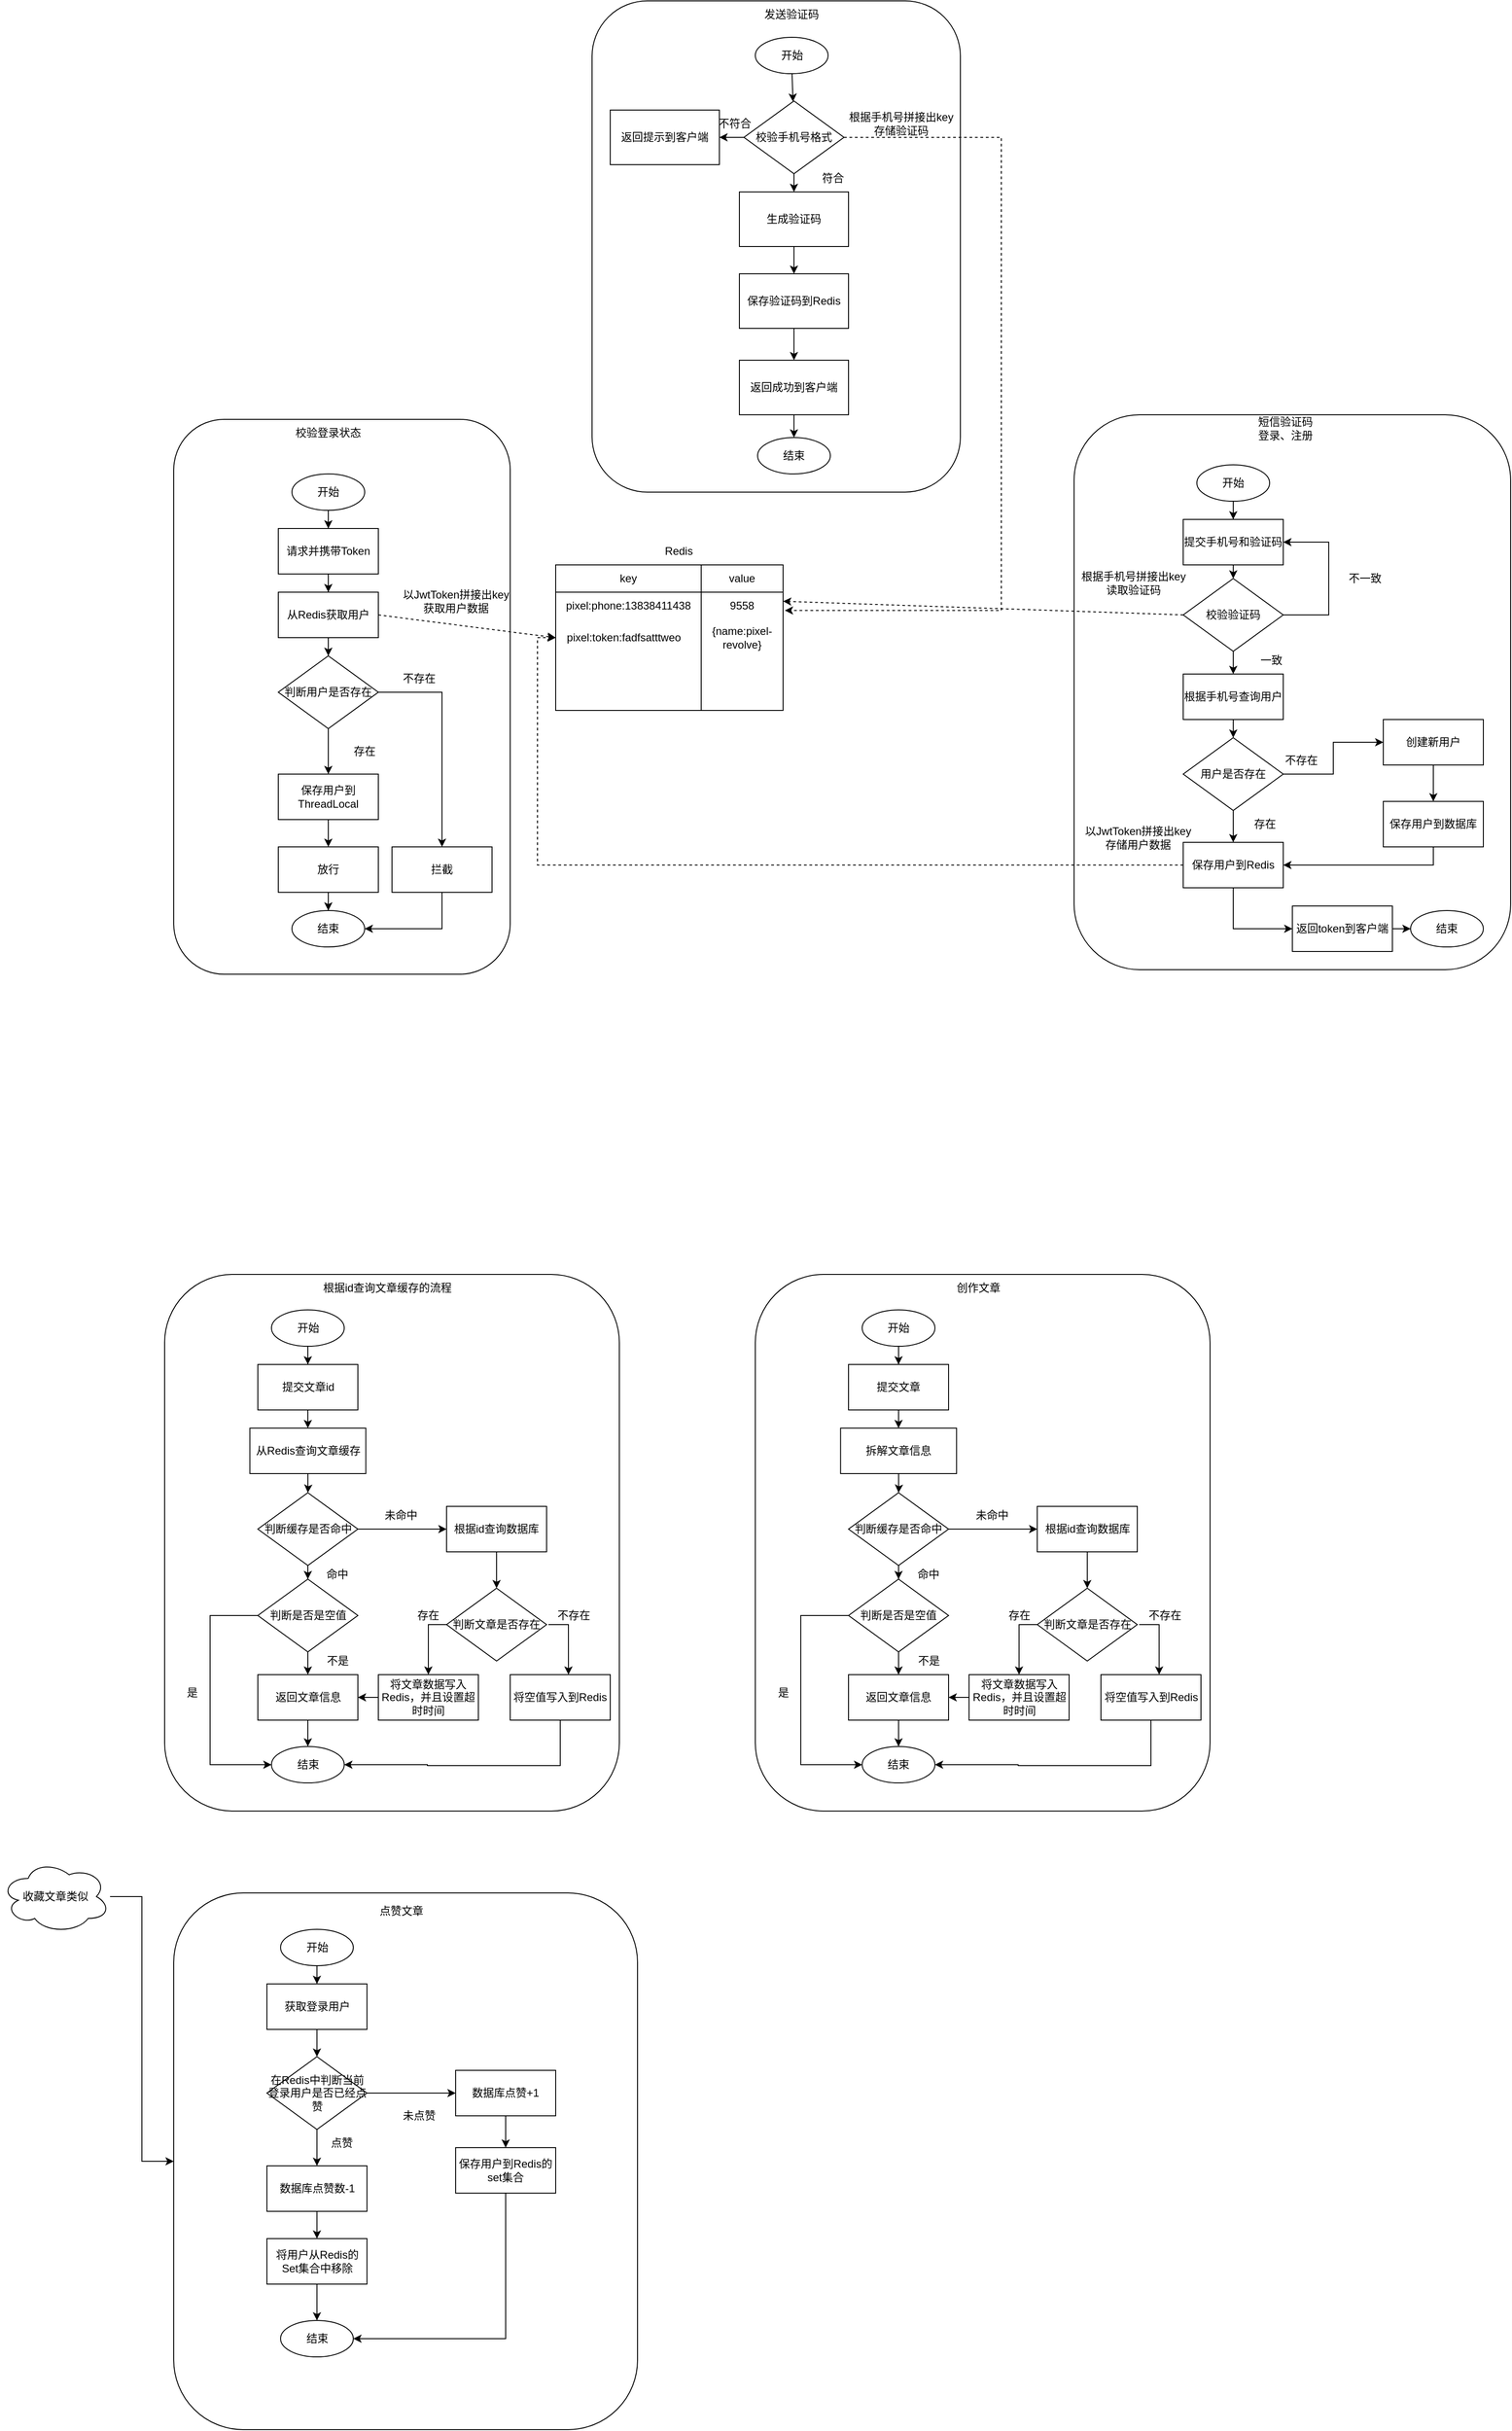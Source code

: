 <mxfile version="18.1.3" type="device"><diagram id="nVhsy2SbT8RxOn98KGPi" name="第 1 页"><mxGraphModel dx="1609" dy="2394" grid="1" gridSize="10" guides="1" tooltips="1" connect="1" arrows="1" fold="1" page="1" pageScale="1" pageWidth="827" pageHeight="1169" math="0" shadow="0"><root><mxCell id="0"/><mxCell id="1" parent="0"/><mxCell id="6NnTLkHy6AJ3-qytgYR5-70" style="edgeStyle=orthogonalEdgeStyle;rounded=0;orthogonalLoop=1;jettySize=auto;html=1;" edge="1" parent="1" source="6NnTLkHy6AJ3-qytgYR5-69" target="6NnTLkHy6AJ3-qytgYR5-2"><mxGeometry relative="1" as="geometry"/></mxCell><mxCell id="6NnTLkHy6AJ3-qytgYR5-69" value="&lt;span style=&quot;&quot;&gt;收藏文章类似&lt;/span&gt;" style="ellipse;shape=cloud;whiteSpace=wrap;html=1;" vertex="1" parent="1"><mxGeometry x="-290" y="1674" width="120" height="80" as="geometry"/></mxCell><mxCell id="j9AViTtsNeWLFp3kKmNX-2" value="" style="rounded=1;whiteSpace=wrap;html=1;" parent="1" vertex="1"><mxGeometry x="-100" y="90" width="370" height="610" as="geometry"/></mxCell><mxCell id="j9AViTtsNeWLFp3kKmNX-5" value="" style="edgeStyle=orthogonalEdgeStyle;rounded=0;orthogonalLoop=1;jettySize=auto;html=1;" parent="1" source="j9AViTtsNeWLFp3kKmNX-1" target="j9AViTtsNeWLFp3kKmNX-4" edge="1"><mxGeometry relative="1" as="geometry"/></mxCell><mxCell id="j9AViTtsNeWLFp3kKmNX-1" value="开始" style="ellipse;whiteSpace=wrap;html=1;" parent="1" vertex="1"><mxGeometry x="30" y="150" width="80" height="40" as="geometry"/></mxCell><mxCell id="j9AViTtsNeWLFp3kKmNX-7" value="" style="edgeStyle=orthogonalEdgeStyle;rounded=0;orthogonalLoop=1;jettySize=auto;html=1;" parent="1" source="j9AViTtsNeWLFp3kKmNX-4" target="j9AViTtsNeWLFp3kKmNX-6" edge="1"><mxGeometry relative="1" as="geometry"/></mxCell><mxCell id="j9AViTtsNeWLFp3kKmNX-4" value="请求并携带Token" style="rounded=0;whiteSpace=wrap;html=1;" parent="1" vertex="1"><mxGeometry x="15" y="210" width="110" height="50" as="geometry"/></mxCell><mxCell id="j9AViTtsNeWLFp3kKmNX-9" value="" style="edgeStyle=orthogonalEdgeStyle;rounded=0;orthogonalLoop=1;jettySize=auto;html=1;" parent="1" source="j9AViTtsNeWLFp3kKmNX-6" target="j9AViTtsNeWLFp3kKmNX-8" edge="1"><mxGeometry relative="1" as="geometry"/></mxCell><mxCell id="j9AViTtsNeWLFp3kKmNX-67" style="rounded=0;orthogonalLoop=1;jettySize=auto;html=1;exitX=1;exitY=0.5;exitDx=0;exitDy=0;entryX=0;entryY=0.5;entryDx=0;entryDy=0;dashed=1;" parent="1" source="j9AViTtsNeWLFp3kKmNX-6" target="j9AViTtsNeWLFp3kKmNX-41" edge="1"><mxGeometry relative="1" as="geometry"/></mxCell><mxCell id="j9AViTtsNeWLFp3kKmNX-6" value="从Redis获取用户" style="rounded=0;whiteSpace=wrap;html=1;" parent="1" vertex="1"><mxGeometry x="15" y="280" width="110" height="50" as="geometry"/></mxCell><mxCell id="j9AViTtsNeWLFp3kKmNX-11" value="" style="edgeStyle=orthogonalEdgeStyle;rounded=0;orthogonalLoop=1;jettySize=auto;html=1;" parent="1" source="j9AViTtsNeWLFp3kKmNX-8" target="j9AViTtsNeWLFp3kKmNX-10" edge="1"><mxGeometry relative="1" as="geometry"/></mxCell><mxCell id="j9AViTtsNeWLFp3kKmNX-15" style="edgeStyle=orthogonalEdgeStyle;rounded=0;orthogonalLoop=1;jettySize=auto;html=1;entryX=0.5;entryY=0;entryDx=0;entryDy=0;" parent="1" source="j9AViTtsNeWLFp3kKmNX-8" target="j9AViTtsNeWLFp3kKmNX-14" edge="1"><mxGeometry relative="1" as="geometry"/></mxCell><mxCell id="j9AViTtsNeWLFp3kKmNX-8" value="判断用户是否存在" style="rhombus;whiteSpace=wrap;html=1;" parent="1" vertex="1"><mxGeometry x="15" y="350" width="110" height="80" as="geometry"/></mxCell><mxCell id="j9AViTtsNeWLFp3kKmNX-13" value="" style="edgeStyle=orthogonalEdgeStyle;rounded=0;orthogonalLoop=1;jettySize=auto;html=1;" parent="1" source="j9AViTtsNeWLFp3kKmNX-10" target="j9AViTtsNeWLFp3kKmNX-12" edge="1"><mxGeometry relative="1" as="geometry"/></mxCell><mxCell id="j9AViTtsNeWLFp3kKmNX-10" value="保存用户到ThreadLocal" style="rounded=0;whiteSpace=wrap;html=1;" parent="1" vertex="1"><mxGeometry x="15" y="480" width="110" height="50" as="geometry"/></mxCell><mxCell id="j9AViTtsNeWLFp3kKmNX-20" value="" style="edgeStyle=orthogonalEdgeStyle;rounded=0;orthogonalLoop=1;jettySize=auto;html=1;" parent="1" source="j9AViTtsNeWLFp3kKmNX-12" target="j9AViTtsNeWLFp3kKmNX-19" edge="1"><mxGeometry relative="1" as="geometry"/></mxCell><mxCell id="j9AViTtsNeWLFp3kKmNX-12" value="放行" style="rounded=0;whiteSpace=wrap;html=1;" parent="1" vertex="1"><mxGeometry x="15" y="560" width="110" height="50" as="geometry"/></mxCell><mxCell id="j9AViTtsNeWLFp3kKmNX-21" style="edgeStyle=orthogonalEdgeStyle;rounded=0;orthogonalLoop=1;jettySize=auto;html=1;entryX=1;entryY=0.5;entryDx=0;entryDy=0;exitX=0.5;exitY=1;exitDx=0;exitDy=0;" parent="1" source="j9AViTtsNeWLFp3kKmNX-14" target="j9AViTtsNeWLFp3kKmNX-19" edge="1"><mxGeometry relative="1" as="geometry"/></mxCell><mxCell id="j9AViTtsNeWLFp3kKmNX-14" value="拦截" style="rounded=0;whiteSpace=wrap;html=1;" parent="1" vertex="1"><mxGeometry x="140" y="560" width="110" height="50" as="geometry"/></mxCell><mxCell id="j9AViTtsNeWLFp3kKmNX-17" value="存在" style="text;html=1;strokeColor=none;fillColor=none;align=center;verticalAlign=middle;whiteSpace=wrap;rounded=0;" parent="1" vertex="1"><mxGeometry x="80" y="440" width="60" height="30" as="geometry"/></mxCell><mxCell id="j9AViTtsNeWLFp3kKmNX-18" value="不存在" style="text;html=1;strokeColor=none;fillColor=none;align=center;verticalAlign=middle;whiteSpace=wrap;rounded=0;" parent="1" vertex="1"><mxGeometry x="140" y="360" width="60" height="30" as="geometry"/></mxCell><mxCell id="j9AViTtsNeWLFp3kKmNX-19" value="结束" style="ellipse;whiteSpace=wrap;html=1;" parent="1" vertex="1"><mxGeometry x="30" y="630" width="80" height="40" as="geometry"/></mxCell><mxCell id="j9AViTtsNeWLFp3kKmNX-22" value="校验登录状态" style="text;html=1;strokeColor=none;fillColor=none;align=center;verticalAlign=middle;whiteSpace=wrap;rounded=0;" parent="1" vertex="1"><mxGeometry x="30" y="90" width="80" height="30" as="geometry"/></mxCell><mxCell id="j9AViTtsNeWLFp3kKmNX-23" value="" style="rounded=1;whiteSpace=wrap;html=1;" parent="1" vertex="1"><mxGeometry x="890" y="85" width="480" height="610" as="geometry"/></mxCell><mxCell id="j9AViTtsNeWLFp3kKmNX-24" value="短信验证码登录、注册" style="text;html=1;strokeColor=none;fillColor=none;align=center;verticalAlign=middle;whiteSpace=wrap;rounded=0;" parent="1" vertex="1"><mxGeometry x="1090" y="85" width="65" height="30" as="geometry"/></mxCell><mxCell id="j9AViTtsNeWLFp3kKmNX-27" value="" style="edgeStyle=orthogonalEdgeStyle;rounded=0;orthogonalLoop=1;jettySize=auto;html=1;" parent="1" source="j9AViTtsNeWLFp3kKmNX-25" target="j9AViTtsNeWLFp3kKmNX-26" edge="1"><mxGeometry relative="1" as="geometry"/></mxCell><mxCell id="j9AViTtsNeWLFp3kKmNX-25" value="开始" style="ellipse;whiteSpace=wrap;html=1;" parent="1" vertex="1"><mxGeometry x="1025" y="140" width="80" height="40" as="geometry"/></mxCell><mxCell id="j9AViTtsNeWLFp3kKmNX-29" style="edgeStyle=orthogonalEdgeStyle;rounded=0;orthogonalLoop=1;jettySize=auto;html=1;exitX=0.5;exitY=1;exitDx=0;exitDy=0;entryX=0.5;entryY=0;entryDx=0;entryDy=0;" parent="1" source="j9AViTtsNeWLFp3kKmNX-26" target="j9AViTtsNeWLFp3kKmNX-28" edge="1"><mxGeometry relative="1" as="geometry"/></mxCell><mxCell id="j9AViTtsNeWLFp3kKmNX-26" value="提交手机号和验证码" style="rounded=0;whiteSpace=wrap;html=1;" parent="1" vertex="1"><mxGeometry x="1010" y="200" width="110" height="50" as="geometry"/></mxCell><mxCell id="j9AViTtsNeWLFp3kKmNX-30" style="edgeStyle=orthogonalEdgeStyle;rounded=0;orthogonalLoop=1;jettySize=auto;html=1;exitX=1;exitY=0.5;exitDx=0;exitDy=0;entryX=1;entryY=0.5;entryDx=0;entryDy=0;" parent="1" source="j9AViTtsNeWLFp3kKmNX-28" target="j9AViTtsNeWLFp3kKmNX-26" edge="1"><mxGeometry relative="1" as="geometry"><Array as="points"><mxPoint x="1170" y="305"/><mxPoint x="1170" y="225"/></Array></mxGeometry></mxCell><mxCell id="j9AViTtsNeWLFp3kKmNX-36" value="" style="edgeStyle=orthogonalEdgeStyle;rounded=0;orthogonalLoop=1;jettySize=auto;html=1;" parent="1" source="j9AViTtsNeWLFp3kKmNX-28" target="j9AViTtsNeWLFp3kKmNX-35" edge="1"><mxGeometry relative="1" as="geometry"/></mxCell><mxCell id="j9AViTtsNeWLFp3kKmNX-44" style="rounded=0;orthogonalLoop=1;jettySize=auto;html=1;exitX=0;exitY=0.5;exitDx=0;exitDy=0;entryX=1;entryY=0.25;entryDx=0;entryDy=0;dashed=1;" parent="1" source="j9AViTtsNeWLFp3kKmNX-28" target="j9AViTtsNeWLFp3kKmNX-34" edge="1"><mxGeometry relative="1" as="geometry"><mxPoint x="880" y="290" as="targetPoint"/></mxGeometry></mxCell><mxCell id="j9AViTtsNeWLFp3kKmNX-28" value="校验验证码" style="rhombus;whiteSpace=wrap;html=1;" parent="1" vertex="1"><mxGeometry x="1010" y="265" width="110" height="80" as="geometry"/></mxCell><mxCell id="j9AViTtsNeWLFp3kKmNX-31" value="不一致" style="text;html=1;strokeColor=none;fillColor=none;align=center;verticalAlign=middle;whiteSpace=wrap;rounded=0;" parent="1" vertex="1"><mxGeometry x="1180" y="250" width="60" height="30" as="geometry"/></mxCell><mxCell id="j9AViTtsNeWLFp3kKmNX-33" value="Redis" style="text;html=1;align=center;verticalAlign=middle;resizable=0;points=[];autosize=1;strokeColor=none;fillColor=none;" parent="1" vertex="1"><mxGeometry x="430" y="220" width="50" height="30" as="geometry"/></mxCell><mxCell id="j9AViTtsNeWLFp3kKmNX-34" value="" style="rounded=0;whiteSpace=wrap;html=1;" parent="1" vertex="1"><mxGeometry x="320" y="250" width="250" height="160" as="geometry"/></mxCell><mxCell id="j9AViTtsNeWLFp3kKmNX-48" value="" style="edgeStyle=none;rounded=0;orthogonalLoop=1;jettySize=auto;html=1;" parent="1" source="j9AViTtsNeWLFp3kKmNX-35" target="j9AViTtsNeWLFp3kKmNX-47" edge="1"><mxGeometry relative="1" as="geometry"/></mxCell><mxCell id="j9AViTtsNeWLFp3kKmNX-35" value="根据手机号查询用户" style="rounded=0;whiteSpace=wrap;html=1;" parent="1" vertex="1"><mxGeometry x="1010" y="370" width="110" height="50" as="geometry"/></mxCell><mxCell id="j9AViTtsNeWLFp3kKmNX-37" value="key" style="rounded=0;whiteSpace=wrap;html=1;" parent="1" vertex="1"><mxGeometry x="320" y="250" width="160" height="30" as="geometry"/></mxCell><mxCell id="j9AViTtsNeWLFp3kKmNX-38" value="value" style="rounded=0;whiteSpace=wrap;html=1;" parent="1" vertex="1"><mxGeometry x="480" y="250" width="90" height="30" as="geometry"/></mxCell><mxCell id="j9AViTtsNeWLFp3kKmNX-39" value="" style="rounded=0;whiteSpace=wrap;html=1;" parent="1" vertex="1"><mxGeometry x="320" y="280" width="160" height="130" as="geometry"/></mxCell><mxCell id="j9AViTtsNeWLFp3kKmNX-40" value="pixel:phone:13838411438" style="text;html=1;strokeColor=none;fillColor=none;align=center;verticalAlign=middle;whiteSpace=wrap;rounded=0;" parent="1" vertex="1"><mxGeometry x="325" y="280" width="150" height="30" as="geometry"/></mxCell><mxCell id="j9AViTtsNeWLFp3kKmNX-41" value="pixel:token:fadfsatttweo" style="text;html=1;strokeColor=none;fillColor=none;align=center;verticalAlign=middle;whiteSpace=wrap;rounded=0;" parent="1" vertex="1"><mxGeometry x="320" y="315" width="150" height="30" as="geometry"/></mxCell><mxCell id="j9AViTtsNeWLFp3kKmNX-42" value="9558" style="text;html=1;strokeColor=none;fillColor=none;align=center;verticalAlign=middle;whiteSpace=wrap;rounded=0;" parent="1" vertex="1"><mxGeometry x="490" y="280" width="70" height="30" as="geometry"/></mxCell><mxCell id="j9AViTtsNeWLFp3kKmNX-43" value="{name:pixel-revolve}" style="text;html=1;strokeColor=none;fillColor=none;align=center;verticalAlign=middle;whiteSpace=wrap;rounded=0;" parent="1" vertex="1"><mxGeometry x="490" y="315" width="70" height="30" as="geometry"/></mxCell><mxCell id="j9AViTtsNeWLFp3kKmNX-45" value="根据手机号拼接出key&lt;br&gt;读取验证码" style="text;html=1;align=center;verticalAlign=middle;resizable=0;points=[];autosize=1;strokeColor=none;fillColor=none;" parent="1" vertex="1"><mxGeometry x="885" y="250" width="140" height="40" as="geometry"/></mxCell><mxCell id="j9AViTtsNeWLFp3kKmNX-46" value="一致" style="text;html=1;strokeColor=none;fillColor=none;align=center;verticalAlign=middle;whiteSpace=wrap;rounded=0;" parent="1" vertex="1"><mxGeometry x="1077" y="340" width="60" height="30" as="geometry"/></mxCell><mxCell id="j9AViTtsNeWLFp3kKmNX-53" value="" style="edgeStyle=none;rounded=0;orthogonalLoop=1;jettySize=auto;html=1;" parent="1" source="j9AViTtsNeWLFp3kKmNX-47" target="j9AViTtsNeWLFp3kKmNX-52" edge="1"><mxGeometry relative="1" as="geometry"/></mxCell><mxCell id="j9AViTtsNeWLFp3kKmNX-55" style="edgeStyle=orthogonalEdgeStyle;rounded=0;orthogonalLoop=1;jettySize=auto;html=1;exitX=1;exitY=0.5;exitDx=0;exitDy=0;entryX=0;entryY=0.5;entryDx=0;entryDy=0;" parent="1" source="j9AViTtsNeWLFp3kKmNX-47" target="j9AViTtsNeWLFp3kKmNX-54" edge="1"><mxGeometry relative="1" as="geometry"/></mxCell><mxCell id="j9AViTtsNeWLFp3kKmNX-47" value="用户是否存在" style="rhombus;whiteSpace=wrap;html=1;" parent="1" vertex="1"><mxGeometry x="1010" y="440" width="110" height="80" as="geometry"/></mxCell><mxCell id="j9AViTtsNeWLFp3kKmNX-61" style="edgeStyle=orthogonalEdgeStyle;rounded=0;orthogonalLoop=1;jettySize=auto;html=1;exitX=0;exitY=0.5;exitDx=0;exitDy=0;entryX=0;entryY=0.5;entryDx=0;entryDy=0;dashed=1;" parent="1" source="j9AViTtsNeWLFp3kKmNX-52" target="j9AViTtsNeWLFp3kKmNX-41" edge="1"><mxGeometry relative="1" as="geometry"/></mxCell><mxCell id="j9AViTtsNeWLFp3kKmNX-64" style="edgeStyle=orthogonalEdgeStyle;rounded=0;orthogonalLoop=1;jettySize=auto;html=1;exitX=0.5;exitY=1;exitDx=0;exitDy=0;entryX=0;entryY=0.5;entryDx=0;entryDy=0;" parent="1" source="j9AViTtsNeWLFp3kKmNX-52" target="j9AViTtsNeWLFp3kKmNX-63" edge="1"><mxGeometry relative="1" as="geometry"/></mxCell><mxCell id="j9AViTtsNeWLFp3kKmNX-52" value="保存用户到Redis" style="rounded=0;whiteSpace=wrap;html=1;" parent="1" vertex="1"><mxGeometry x="1010" y="555" width="110" height="50" as="geometry"/></mxCell><mxCell id="j9AViTtsNeWLFp3kKmNX-58" value="" style="edgeStyle=orthogonalEdgeStyle;rounded=0;orthogonalLoop=1;jettySize=auto;html=1;" parent="1" source="j9AViTtsNeWLFp3kKmNX-54" target="j9AViTtsNeWLFp3kKmNX-57" edge="1"><mxGeometry relative="1" as="geometry"/></mxCell><mxCell id="j9AViTtsNeWLFp3kKmNX-54" value="创建新用户" style="rounded=0;whiteSpace=wrap;html=1;" parent="1" vertex="1"><mxGeometry x="1230" y="420" width="110" height="50" as="geometry"/></mxCell><mxCell id="j9AViTtsNeWLFp3kKmNX-56" value="不存在" style="text;html=1;strokeColor=none;fillColor=none;align=center;verticalAlign=middle;whiteSpace=wrap;rounded=0;" parent="1" vertex="1"><mxGeometry x="1110" y="450" width="60" height="30" as="geometry"/></mxCell><mxCell id="j9AViTtsNeWLFp3kKmNX-59" style="edgeStyle=orthogonalEdgeStyle;rounded=0;orthogonalLoop=1;jettySize=auto;html=1;exitX=0.5;exitY=1;exitDx=0;exitDy=0;entryX=1;entryY=0.5;entryDx=0;entryDy=0;" parent="1" source="j9AViTtsNeWLFp3kKmNX-57" target="j9AViTtsNeWLFp3kKmNX-52" edge="1"><mxGeometry relative="1" as="geometry"><Array as="points"><mxPoint x="1285" y="580"/><mxPoint x="1120" y="580"/></Array></mxGeometry></mxCell><mxCell id="j9AViTtsNeWLFp3kKmNX-57" value="保存用户到数据库" style="rounded=0;whiteSpace=wrap;html=1;" parent="1" vertex="1"><mxGeometry x="1230" y="510" width="110" height="50" as="geometry"/></mxCell><mxCell id="j9AViTtsNeWLFp3kKmNX-60" value="存在" style="text;html=1;strokeColor=none;fillColor=none;align=center;verticalAlign=middle;whiteSpace=wrap;rounded=0;" parent="1" vertex="1"><mxGeometry x="1070" y="520" width="60" height="30" as="geometry"/></mxCell><mxCell id="j9AViTtsNeWLFp3kKmNX-62" value="以JwtToken拼接出key&lt;br&gt;存储用户数据" style="text;html=1;align=center;verticalAlign=middle;resizable=0;points=[];autosize=1;strokeColor=none;fillColor=none;" parent="1" vertex="1"><mxGeometry x="890" y="530" width="140" height="40" as="geometry"/></mxCell><mxCell id="j9AViTtsNeWLFp3kKmNX-66" value="" style="edgeStyle=orthogonalEdgeStyle;rounded=0;orthogonalLoop=1;jettySize=auto;html=1;" parent="1" source="j9AViTtsNeWLFp3kKmNX-63" target="j9AViTtsNeWLFp3kKmNX-65" edge="1"><mxGeometry relative="1" as="geometry"/></mxCell><mxCell id="j9AViTtsNeWLFp3kKmNX-63" value="返回token到客户端" style="rounded=0;whiteSpace=wrap;html=1;" parent="1" vertex="1"><mxGeometry x="1130" y="625" width="110" height="50" as="geometry"/></mxCell><mxCell id="j9AViTtsNeWLFp3kKmNX-65" value="结束" style="ellipse;whiteSpace=wrap;html=1;" parent="1" vertex="1"><mxGeometry x="1260" y="630" width="80" height="40" as="geometry"/></mxCell><mxCell id="j9AViTtsNeWLFp3kKmNX-68" value="以JwtToken拼接出key&lt;br&gt;获取用户数据" style="text;html=1;align=center;verticalAlign=middle;resizable=0;points=[];autosize=1;strokeColor=none;fillColor=none;" parent="1" vertex="1"><mxGeometry x="140" y="270" width="140" height="40" as="geometry"/></mxCell><mxCell id="j9AViTtsNeWLFp3kKmNX-69" value="" style="rounded=1;whiteSpace=wrap;html=1;" parent="1" vertex="1"><mxGeometry x="360" y="-370" width="405" height="540" as="geometry"/></mxCell><mxCell id="j9AViTtsNeWLFp3kKmNX-70" value="发送验证码" style="text;html=1;strokeColor=none;fillColor=none;align=center;verticalAlign=middle;whiteSpace=wrap;rounded=0;" parent="1" vertex="1"><mxGeometry x="547" y="-370" width="65" height="30" as="geometry"/></mxCell><mxCell id="j9AViTtsNeWLFp3kKmNX-75" value="" style="edgeStyle=none;rounded=0;orthogonalLoop=1;jettySize=auto;html=1;" parent="1" source="j9AViTtsNeWLFp3kKmNX-71" target="j9AViTtsNeWLFp3kKmNX-73" edge="1"><mxGeometry relative="1" as="geometry"/></mxCell><mxCell id="j9AViTtsNeWLFp3kKmNX-71" value="开始" style="ellipse;whiteSpace=wrap;html=1;" parent="1" vertex="1"><mxGeometry x="539.5" y="-330" width="80" height="40" as="geometry"/></mxCell><mxCell id="j9AViTtsNeWLFp3kKmNX-77" value="" style="edgeStyle=none;rounded=0;orthogonalLoop=1;jettySize=auto;html=1;" parent="1" source="j9AViTtsNeWLFp3kKmNX-73" target="j9AViTtsNeWLFp3kKmNX-76" edge="1"><mxGeometry relative="1" as="geometry"/></mxCell><mxCell id="j9AViTtsNeWLFp3kKmNX-81" style="edgeStyle=orthogonalEdgeStyle;rounded=0;orthogonalLoop=1;jettySize=auto;html=1;exitX=1;exitY=0.5;exitDx=0;exitDy=0;entryX=1.008;entryY=0.313;entryDx=0;entryDy=0;entryPerimeter=0;dashed=1;" parent="1" source="j9AViTtsNeWLFp3kKmNX-73" target="j9AViTtsNeWLFp3kKmNX-34" edge="1"><mxGeometry relative="1" as="geometry"><Array as="points"><mxPoint x="810" y="-220"/><mxPoint x="810" y="300"/></Array></mxGeometry></mxCell><mxCell id="j9AViTtsNeWLFp3kKmNX-86" style="edgeStyle=orthogonalEdgeStyle;rounded=0;orthogonalLoop=1;jettySize=auto;html=1;exitX=0;exitY=0.5;exitDx=0;exitDy=0;entryX=1;entryY=0.5;entryDx=0;entryDy=0;" parent="1" source="j9AViTtsNeWLFp3kKmNX-73" target="j9AViTtsNeWLFp3kKmNX-85" edge="1"><mxGeometry relative="1" as="geometry"/></mxCell><mxCell id="j9AViTtsNeWLFp3kKmNX-73" value="校验手机号格式" style="rhombus;whiteSpace=wrap;html=1;" parent="1" vertex="1"><mxGeometry x="527" y="-260" width="110" height="80" as="geometry"/></mxCell><mxCell id="j9AViTtsNeWLFp3kKmNX-79" value="" style="edgeStyle=none;rounded=0;orthogonalLoop=1;jettySize=auto;html=1;" parent="1" source="j9AViTtsNeWLFp3kKmNX-76" target="j9AViTtsNeWLFp3kKmNX-78" edge="1"><mxGeometry relative="1" as="geometry"/></mxCell><mxCell id="j9AViTtsNeWLFp3kKmNX-76" value="生成验证码" style="rounded=0;whiteSpace=wrap;html=1;" parent="1" vertex="1"><mxGeometry x="522" y="-160" width="120" height="60" as="geometry"/></mxCell><mxCell id="j9AViTtsNeWLFp3kKmNX-89" value="" style="edgeStyle=orthogonalEdgeStyle;rounded=0;orthogonalLoop=1;jettySize=auto;html=1;" parent="1" source="j9AViTtsNeWLFp3kKmNX-78" target="j9AViTtsNeWLFp3kKmNX-88" edge="1"><mxGeometry relative="1" as="geometry"/></mxCell><mxCell id="j9AViTtsNeWLFp3kKmNX-78" value="保存验证码到Redis" style="rounded=0;whiteSpace=wrap;html=1;" parent="1" vertex="1"><mxGeometry x="522" y="-70" width="120" height="60" as="geometry"/></mxCell><mxCell id="j9AViTtsNeWLFp3kKmNX-80" value="符合" style="text;html=1;strokeColor=none;fillColor=none;align=center;verticalAlign=middle;whiteSpace=wrap;rounded=0;" parent="1" vertex="1"><mxGeometry x="595" y="-190" width="60" height="30" as="geometry"/></mxCell><mxCell id="j9AViTtsNeWLFp3kKmNX-82" value="根据手机号拼接出key存储验证码" style="text;html=1;strokeColor=none;fillColor=none;align=center;verticalAlign=middle;whiteSpace=wrap;rounded=0;" parent="1" vertex="1"><mxGeometry x="640" y="-250" width="120" height="30" as="geometry"/></mxCell><mxCell id="j9AViTtsNeWLFp3kKmNX-85" value="返回提示到客户端" style="rounded=0;whiteSpace=wrap;html=1;" parent="1" vertex="1"><mxGeometry x="380" y="-250" width="120" height="60" as="geometry"/></mxCell><mxCell id="j9AViTtsNeWLFp3kKmNX-87" value="不符合" style="text;html=1;strokeColor=none;fillColor=none;align=center;verticalAlign=middle;whiteSpace=wrap;rounded=0;" parent="1" vertex="1"><mxGeometry x="487" y="-250" width="60" height="30" as="geometry"/></mxCell><mxCell id="j9AViTtsNeWLFp3kKmNX-91" value="" style="edgeStyle=orthogonalEdgeStyle;rounded=0;orthogonalLoop=1;jettySize=auto;html=1;" parent="1" source="j9AViTtsNeWLFp3kKmNX-88" target="j9AViTtsNeWLFp3kKmNX-90" edge="1"><mxGeometry relative="1" as="geometry"/></mxCell><mxCell id="j9AViTtsNeWLFp3kKmNX-88" value="返回成功到客户端" style="rounded=0;whiteSpace=wrap;html=1;" parent="1" vertex="1"><mxGeometry x="522" y="25" width="120" height="60" as="geometry"/></mxCell><mxCell id="j9AViTtsNeWLFp3kKmNX-90" value="结束" style="ellipse;whiteSpace=wrap;html=1;" parent="1" vertex="1"><mxGeometry x="542" y="110" width="80" height="40" as="geometry"/></mxCell><mxCell id="ISNjMWJoQyWhPjFSPIuz-1" value="" style="rounded=1;whiteSpace=wrap;html=1;" parent="1" vertex="1"><mxGeometry x="-110" y="1030" width="500" height="590" as="geometry"/></mxCell><mxCell id="ISNjMWJoQyWhPjFSPIuz-3" value="根据id查询文章缓存的流程" style="text;html=1;strokeColor=none;fillColor=none;align=center;verticalAlign=middle;whiteSpace=wrap;rounded=0;" parent="1" vertex="1"><mxGeometry x="60" y="1030" width="150" height="30" as="geometry"/></mxCell><mxCell id="ISNjMWJoQyWhPjFSPIuz-5" value="" style="edgeStyle=orthogonalEdgeStyle;rounded=0;orthogonalLoop=1;jettySize=auto;html=1;" parent="1" source="ISNjMWJoQyWhPjFSPIuz-6" target="ISNjMWJoQyWhPjFSPIuz-8" edge="1"><mxGeometry relative="1" as="geometry"/></mxCell><mxCell id="ISNjMWJoQyWhPjFSPIuz-6" value="开始" style="ellipse;whiteSpace=wrap;html=1;" parent="1" vertex="1"><mxGeometry x="7.5" y="1069" width="80" height="40" as="geometry"/></mxCell><mxCell id="ISNjMWJoQyWhPjFSPIuz-7" value="" style="edgeStyle=orthogonalEdgeStyle;rounded=0;orthogonalLoop=1;jettySize=auto;html=1;" parent="1" source="ISNjMWJoQyWhPjFSPIuz-8" target="ISNjMWJoQyWhPjFSPIuz-10" edge="1"><mxGeometry relative="1" as="geometry"/></mxCell><mxCell id="ISNjMWJoQyWhPjFSPIuz-8" value="提交文章id" style="rounded=0;whiteSpace=wrap;html=1;" parent="1" vertex="1"><mxGeometry x="-7.5" y="1129" width="110" height="50" as="geometry"/></mxCell><mxCell id="ISNjMWJoQyWhPjFSPIuz-9" value="" style="edgeStyle=orthogonalEdgeStyle;rounded=0;orthogonalLoop=1;jettySize=auto;html=1;" parent="1" source="ISNjMWJoQyWhPjFSPIuz-10" target="ISNjMWJoQyWhPjFSPIuz-13" edge="1"><mxGeometry relative="1" as="geometry"/></mxCell><mxCell id="ISNjMWJoQyWhPjFSPIuz-10" value="从Redis查询文章缓存" style="rounded=0;whiteSpace=wrap;html=1;" parent="1" vertex="1"><mxGeometry x="-16.25" y="1199" width="127.5" height="50" as="geometry"/></mxCell><mxCell id="ISNjMWJoQyWhPjFSPIuz-23" value="" style="edgeStyle=orthogonalEdgeStyle;rounded=0;orthogonalLoop=1;jettySize=auto;html=1;entryX=0;entryY=0.5;entryDx=0;entryDy=0;" parent="1" source="ISNjMWJoQyWhPjFSPIuz-13" target="ISNjMWJoQyWhPjFSPIuz-19" edge="1"><mxGeometry relative="1" as="geometry"/></mxCell><mxCell id="ISNjMWJoQyWhPjFSPIuz-47" value="" style="edgeStyle=orthogonalEdgeStyle;rounded=0;orthogonalLoop=1;jettySize=auto;html=1;" parent="1" source="ISNjMWJoQyWhPjFSPIuz-13" target="ISNjMWJoQyWhPjFSPIuz-45" edge="1"><mxGeometry relative="1" as="geometry"/></mxCell><mxCell id="ISNjMWJoQyWhPjFSPIuz-13" value="判断缓存是否命中" style="rhombus;whiteSpace=wrap;html=1;" parent="1" vertex="1"><mxGeometry x="-7.5" y="1270" width="110" height="80" as="geometry"/></mxCell><mxCell id="ISNjMWJoQyWhPjFSPIuz-24" value="" style="edgeStyle=orthogonalEdgeStyle;rounded=0;orthogonalLoop=1;jettySize=auto;html=1;" parent="1" source="ISNjMWJoQyWhPjFSPIuz-15" target="ISNjMWJoQyWhPjFSPIuz-22" edge="1"><mxGeometry relative="1" as="geometry"/></mxCell><mxCell id="ISNjMWJoQyWhPjFSPIuz-15" value="返回文章信息" style="rounded=0;whiteSpace=wrap;html=1;" parent="1" vertex="1"><mxGeometry x="-7.5" y="1470" width="110" height="50" as="geometry"/></mxCell><mxCell id="ISNjMWJoQyWhPjFSPIuz-26" value="" style="edgeStyle=orthogonalEdgeStyle;rounded=0;orthogonalLoop=1;jettySize=auto;html=1;" parent="1" source="ISNjMWJoQyWhPjFSPIuz-19" target="ISNjMWJoQyWhPjFSPIuz-25" edge="1"><mxGeometry relative="1" as="geometry"/></mxCell><mxCell id="ISNjMWJoQyWhPjFSPIuz-19" value="根据id查询数据库" style="rounded=0;whiteSpace=wrap;html=1;" parent="1" vertex="1"><mxGeometry x="200" y="1285" width="110" height="50" as="geometry"/></mxCell><mxCell id="ISNjMWJoQyWhPjFSPIuz-20" value="命中" style="text;html=1;strokeColor=none;fillColor=none;align=center;verticalAlign=middle;whiteSpace=wrap;rounded=0;" parent="1" vertex="1"><mxGeometry x="50" y="1345" width="60" height="30" as="geometry"/></mxCell><mxCell id="ISNjMWJoQyWhPjFSPIuz-21" value="未命中" style="text;html=1;strokeColor=none;fillColor=none;align=center;verticalAlign=middle;whiteSpace=wrap;rounded=0;" parent="1" vertex="1"><mxGeometry x="120" y="1280" width="60" height="30" as="geometry"/></mxCell><mxCell id="ISNjMWJoQyWhPjFSPIuz-22" value="结束" style="ellipse;whiteSpace=wrap;html=1;" parent="1" vertex="1"><mxGeometry x="7.5" y="1549" width="80" height="40" as="geometry"/></mxCell><mxCell id="ISNjMWJoQyWhPjFSPIuz-31" style="edgeStyle=orthogonalEdgeStyle;rounded=0;orthogonalLoop=1;jettySize=auto;html=1;exitX=0;exitY=0.5;exitDx=0;exitDy=0;" parent="1" source="ISNjMWJoQyWhPjFSPIuz-25" target="ISNjMWJoQyWhPjFSPIuz-29" edge="1"><mxGeometry relative="1" as="geometry"><Array as="points"><mxPoint x="180" y="1415"/></Array></mxGeometry></mxCell><mxCell id="ISNjMWJoQyWhPjFSPIuz-25" value="判断文章是否存在" style="rhombus;whiteSpace=wrap;html=1;" parent="1" vertex="1"><mxGeometry x="200" y="1375" width="110" height="80" as="geometry"/></mxCell><mxCell id="ISNjMWJoQyWhPjFSPIuz-32" style="edgeStyle=orthogonalEdgeStyle;rounded=0;orthogonalLoop=1;jettySize=auto;html=1;exitX=0;exitY=0.5;exitDx=0;exitDy=0;entryX=1;entryY=0.5;entryDx=0;entryDy=0;" parent="1" source="ISNjMWJoQyWhPjFSPIuz-29" target="ISNjMWJoQyWhPjFSPIuz-15" edge="1"><mxGeometry relative="1" as="geometry"/></mxCell><mxCell id="ISNjMWJoQyWhPjFSPIuz-29" value="将文章数据写入Redis，并且设置超时时间" style="rounded=0;whiteSpace=wrap;html=1;" parent="1" vertex="1"><mxGeometry x="125" y="1470" width="110" height="50" as="geometry"/></mxCell><mxCell id="ISNjMWJoQyWhPjFSPIuz-33" value="存在" style="text;html=1;strokeColor=none;fillColor=none;align=center;verticalAlign=middle;whiteSpace=wrap;rounded=0;" parent="1" vertex="1"><mxGeometry x="150" y="1390" width="60" height="30" as="geometry"/></mxCell><mxCell id="ISNjMWJoQyWhPjFSPIuz-44" style="edgeStyle=orthogonalEdgeStyle;rounded=0;orthogonalLoop=1;jettySize=auto;html=1;entryX=1;entryY=0.5;entryDx=0;entryDy=0;" parent="1" source="ISNjMWJoQyWhPjFSPIuz-35" target="ISNjMWJoQyWhPjFSPIuz-22" edge="1"><mxGeometry relative="1" as="geometry"><Array as="points"><mxPoint x="325" y="1570"/><mxPoint x="179" y="1570"/><mxPoint x="179" y="1569"/></Array></mxGeometry></mxCell><mxCell id="ISNjMWJoQyWhPjFSPIuz-35" value="将空值写入到Redis" style="rounded=0;whiteSpace=wrap;html=1;" parent="1" vertex="1"><mxGeometry x="270" y="1470" width="110" height="50" as="geometry"/></mxCell><mxCell id="ISNjMWJoQyWhPjFSPIuz-42" value="" style="endArrow=classic;html=1;rounded=0;exitX=1;exitY=0.5;exitDx=0;exitDy=0;entryX=0.564;entryY=0;entryDx=0;entryDy=0;entryPerimeter=0;" parent="1" edge="1"><mxGeometry width="50" height="50" relative="1" as="geometry"><mxPoint x="312" y="1415" as="sourcePoint"/><mxPoint x="334.04" y="1470" as="targetPoint"/><Array as="points"><mxPoint x="334" y="1415"/></Array></mxGeometry></mxCell><mxCell id="ISNjMWJoQyWhPjFSPIuz-43" value="不存在" style="text;html=1;strokeColor=none;fillColor=none;align=center;verticalAlign=middle;whiteSpace=wrap;rounded=0;" parent="1" vertex="1"><mxGeometry x="310" y="1390" width="60" height="30" as="geometry"/></mxCell><mxCell id="ISNjMWJoQyWhPjFSPIuz-48" style="edgeStyle=orthogonalEdgeStyle;rounded=0;orthogonalLoop=1;jettySize=auto;html=1;exitX=0.5;exitY=1;exitDx=0;exitDy=0;entryX=0.5;entryY=0;entryDx=0;entryDy=0;" parent="1" source="ISNjMWJoQyWhPjFSPIuz-45" target="ISNjMWJoQyWhPjFSPIuz-15" edge="1"><mxGeometry relative="1" as="geometry"/></mxCell><mxCell id="ISNjMWJoQyWhPjFSPIuz-49" style="edgeStyle=orthogonalEdgeStyle;rounded=0;orthogonalLoop=1;jettySize=auto;html=1;exitX=0;exitY=0.5;exitDx=0;exitDy=0;entryX=0;entryY=0.5;entryDx=0;entryDy=0;" parent="1" source="ISNjMWJoQyWhPjFSPIuz-45" target="ISNjMWJoQyWhPjFSPIuz-22" edge="1"><mxGeometry relative="1" as="geometry"><Array as="points"><mxPoint x="-60" y="1405"/><mxPoint x="-60" y="1569"/></Array></mxGeometry></mxCell><mxCell id="ISNjMWJoQyWhPjFSPIuz-45" value="判断是否是空值" style="rhombus;whiteSpace=wrap;html=1;" parent="1" vertex="1"><mxGeometry x="-7.5" y="1365" width="110" height="80" as="geometry"/></mxCell><mxCell id="ISNjMWJoQyWhPjFSPIuz-50" value="是" style="text;html=1;align=center;verticalAlign=middle;resizable=0;points=[];autosize=1;strokeColor=none;fillColor=none;" parent="1" vertex="1"><mxGeometry x="-100" y="1475" width="40" height="30" as="geometry"/></mxCell><mxCell id="ISNjMWJoQyWhPjFSPIuz-51" value="不是" style="text;html=1;align=center;verticalAlign=middle;resizable=0;points=[];autosize=1;strokeColor=none;fillColor=none;" parent="1" vertex="1"><mxGeometry x="55" y="1440" width="50" height="30" as="geometry"/></mxCell><mxCell id="ISNjMWJoQyWhPjFSPIuz-52" value="" style="rounded=1;whiteSpace=wrap;html=1;" parent="1" vertex="1"><mxGeometry x="539.5" y="1030" width="500" height="590" as="geometry"/></mxCell><mxCell id="ISNjMWJoQyWhPjFSPIuz-53" value="创作文章" style="text;html=1;strokeColor=none;fillColor=none;align=center;verticalAlign=middle;whiteSpace=wrap;rounded=0;" parent="1" vertex="1"><mxGeometry x="709.5" y="1030" width="150" height="30" as="geometry"/></mxCell><mxCell id="ISNjMWJoQyWhPjFSPIuz-54" value="" style="edgeStyle=orthogonalEdgeStyle;rounded=0;orthogonalLoop=1;jettySize=auto;html=1;" parent="1" source="ISNjMWJoQyWhPjFSPIuz-55" target="ISNjMWJoQyWhPjFSPIuz-57" edge="1"><mxGeometry relative="1" as="geometry"/></mxCell><mxCell id="ISNjMWJoQyWhPjFSPIuz-55" value="开始" style="ellipse;whiteSpace=wrap;html=1;" parent="1" vertex="1"><mxGeometry x="657" y="1069" width="80" height="40" as="geometry"/></mxCell><mxCell id="ISNjMWJoQyWhPjFSPIuz-56" value="" style="edgeStyle=orthogonalEdgeStyle;rounded=0;orthogonalLoop=1;jettySize=auto;html=1;" parent="1" source="ISNjMWJoQyWhPjFSPIuz-57" target="ISNjMWJoQyWhPjFSPIuz-59" edge="1"><mxGeometry relative="1" as="geometry"/></mxCell><mxCell id="ISNjMWJoQyWhPjFSPIuz-57" value="提交文章" style="rounded=0;whiteSpace=wrap;html=1;" parent="1" vertex="1"><mxGeometry x="642" y="1129" width="110" height="50" as="geometry"/></mxCell><mxCell id="ISNjMWJoQyWhPjFSPIuz-58" value="" style="edgeStyle=orthogonalEdgeStyle;rounded=0;orthogonalLoop=1;jettySize=auto;html=1;" parent="1" source="ISNjMWJoQyWhPjFSPIuz-59" target="ISNjMWJoQyWhPjFSPIuz-62" edge="1"><mxGeometry relative="1" as="geometry"/></mxCell><mxCell id="ISNjMWJoQyWhPjFSPIuz-59" value="拆解文章信息" style="rounded=0;whiteSpace=wrap;html=1;" parent="1" vertex="1"><mxGeometry x="633.25" y="1199" width="127.5" height="50" as="geometry"/></mxCell><mxCell id="ISNjMWJoQyWhPjFSPIuz-60" value="" style="edgeStyle=orthogonalEdgeStyle;rounded=0;orthogonalLoop=1;jettySize=auto;html=1;entryX=0;entryY=0.5;entryDx=0;entryDy=0;" parent="1" source="ISNjMWJoQyWhPjFSPIuz-62" target="ISNjMWJoQyWhPjFSPIuz-66" edge="1"><mxGeometry relative="1" as="geometry"/></mxCell><mxCell id="ISNjMWJoQyWhPjFSPIuz-61" value="" style="edgeStyle=orthogonalEdgeStyle;rounded=0;orthogonalLoop=1;jettySize=auto;html=1;" parent="1" source="ISNjMWJoQyWhPjFSPIuz-62" target="ISNjMWJoQyWhPjFSPIuz-81" edge="1"><mxGeometry relative="1" as="geometry"/></mxCell><mxCell id="ISNjMWJoQyWhPjFSPIuz-62" value="判断缓存是否命中" style="rhombus;whiteSpace=wrap;html=1;" parent="1" vertex="1"><mxGeometry x="642" y="1270" width="110" height="80" as="geometry"/></mxCell><mxCell id="ISNjMWJoQyWhPjFSPIuz-63" value="" style="edgeStyle=orthogonalEdgeStyle;rounded=0;orthogonalLoop=1;jettySize=auto;html=1;" parent="1" source="ISNjMWJoQyWhPjFSPIuz-64" target="ISNjMWJoQyWhPjFSPIuz-69" edge="1"><mxGeometry relative="1" as="geometry"/></mxCell><mxCell id="ISNjMWJoQyWhPjFSPIuz-64" value="返回文章信息" style="rounded=0;whiteSpace=wrap;html=1;" parent="1" vertex="1"><mxGeometry x="642" y="1470" width="110" height="50" as="geometry"/></mxCell><mxCell id="ISNjMWJoQyWhPjFSPIuz-65" value="" style="edgeStyle=orthogonalEdgeStyle;rounded=0;orthogonalLoop=1;jettySize=auto;html=1;" parent="1" source="ISNjMWJoQyWhPjFSPIuz-66" target="ISNjMWJoQyWhPjFSPIuz-71" edge="1"><mxGeometry relative="1" as="geometry"/></mxCell><mxCell id="ISNjMWJoQyWhPjFSPIuz-66" value="根据id查询数据库" style="rounded=0;whiteSpace=wrap;html=1;" parent="1" vertex="1"><mxGeometry x="849.5" y="1285" width="110" height="50" as="geometry"/></mxCell><mxCell id="ISNjMWJoQyWhPjFSPIuz-67" value="命中" style="text;html=1;strokeColor=none;fillColor=none;align=center;verticalAlign=middle;whiteSpace=wrap;rounded=0;" parent="1" vertex="1"><mxGeometry x="699.5" y="1345" width="60" height="30" as="geometry"/></mxCell><mxCell id="ISNjMWJoQyWhPjFSPIuz-68" value="未命中" style="text;html=1;strokeColor=none;fillColor=none;align=center;verticalAlign=middle;whiteSpace=wrap;rounded=0;" parent="1" vertex="1"><mxGeometry x="769.5" y="1280" width="60" height="30" as="geometry"/></mxCell><mxCell id="ISNjMWJoQyWhPjFSPIuz-69" value="结束" style="ellipse;whiteSpace=wrap;html=1;" parent="1" vertex="1"><mxGeometry x="657" y="1549" width="80" height="40" as="geometry"/></mxCell><mxCell id="ISNjMWJoQyWhPjFSPIuz-70" style="edgeStyle=orthogonalEdgeStyle;rounded=0;orthogonalLoop=1;jettySize=auto;html=1;exitX=0;exitY=0.5;exitDx=0;exitDy=0;" parent="1" source="ISNjMWJoQyWhPjFSPIuz-71" target="ISNjMWJoQyWhPjFSPIuz-73" edge="1"><mxGeometry relative="1" as="geometry"><Array as="points"><mxPoint x="829.5" y="1415"/></Array></mxGeometry></mxCell><mxCell id="ISNjMWJoQyWhPjFSPIuz-71" value="判断文章是否存在" style="rhombus;whiteSpace=wrap;html=1;" parent="1" vertex="1"><mxGeometry x="849.5" y="1375" width="110" height="80" as="geometry"/></mxCell><mxCell id="ISNjMWJoQyWhPjFSPIuz-72" style="edgeStyle=orthogonalEdgeStyle;rounded=0;orthogonalLoop=1;jettySize=auto;html=1;exitX=0;exitY=0.5;exitDx=0;exitDy=0;entryX=1;entryY=0.5;entryDx=0;entryDy=0;" parent="1" source="ISNjMWJoQyWhPjFSPIuz-73" target="ISNjMWJoQyWhPjFSPIuz-64" edge="1"><mxGeometry relative="1" as="geometry"/></mxCell><mxCell id="ISNjMWJoQyWhPjFSPIuz-73" value="将文章数据写入Redis，并且设置超时时间" style="rounded=0;whiteSpace=wrap;html=1;" parent="1" vertex="1"><mxGeometry x="774.5" y="1470" width="110" height="50" as="geometry"/></mxCell><mxCell id="ISNjMWJoQyWhPjFSPIuz-74" value="存在" style="text;html=1;strokeColor=none;fillColor=none;align=center;verticalAlign=middle;whiteSpace=wrap;rounded=0;" parent="1" vertex="1"><mxGeometry x="799.5" y="1390" width="60" height="30" as="geometry"/></mxCell><mxCell id="ISNjMWJoQyWhPjFSPIuz-75" style="edgeStyle=orthogonalEdgeStyle;rounded=0;orthogonalLoop=1;jettySize=auto;html=1;entryX=1;entryY=0.5;entryDx=0;entryDy=0;" parent="1" source="ISNjMWJoQyWhPjFSPIuz-76" target="ISNjMWJoQyWhPjFSPIuz-69" edge="1"><mxGeometry relative="1" as="geometry"><Array as="points"><mxPoint x="974.5" y="1570"/><mxPoint x="828.5" y="1570"/><mxPoint x="828.5" y="1569"/></Array></mxGeometry></mxCell><mxCell id="ISNjMWJoQyWhPjFSPIuz-76" value="将空值写入到Redis" style="rounded=0;whiteSpace=wrap;html=1;" parent="1" vertex="1"><mxGeometry x="919.5" y="1470" width="110" height="50" as="geometry"/></mxCell><mxCell id="ISNjMWJoQyWhPjFSPIuz-77" value="" style="endArrow=classic;html=1;rounded=0;exitX=1;exitY=0.5;exitDx=0;exitDy=0;entryX=0.564;entryY=0;entryDx=0;entryDy=0;entryPerimeter=0;" parent="1" edge="1"><mxGeometry width="50" height="50" relative="1" as="geometry"><mxPoint x="961.5" y="1415" as="sourcePoint"/><mxPoint x="983.54" y="1470" as="targetPoint"/><Array as="points"><mxPoint x="983.5" y="1415"/></Array></mxGeometry></mxCell><mxCell id="ISNjMWJoQyWhPjFSPIuz-78" value="不存在" style="text;html=1;strokeColor=none;fillColor=none;align=center;verticalAlign=middle;whiteSpace=wrap;rounded=0;" parent="1" vertex="1"><mxGeometry x="959.5" y="1390" width="60" height="30" as="geometry"/></mxCell><mxCell id="ISNjMWJoQyWhPjFSPIuz-79" style="edgeStyle=orthogonalEdgeStyle;rounded=0;orthogonalLoop=1;jettySize=auto;html=1;exitX=0.5;exitY=1;exitDx=0;exitDy=0;entryX=0.5;entryY=0;entryDx=0;entryDy=0;" parent="1" source="ISNjMWJoQyWhPjFSPIuz-81" target="ISNjMWJoQyWhPjFSPIuz-64" edge="1"><mxGeometry relative="1" as="geometry"/></mxCell><mxCell id="ISNjMWJoQyWhPjFSPIuz-80" style="edgeStyle=orthogonalEdgeStyle;rounded=0;orthogonalLoop=1;jettySize=auto;html=1;exitX=0;exitY=0.5;exitDx=0;exitDy=0;entryX=0;entryY=0.5;entryDx=0;entryDy=0;" parent="1" source="ISNjMWJoQyWhPjFSPIuz-81" target="ISNjMWJoQyWhPjFSPIuz-69" edge="1"><mxGeometry relative="1" as="geometry"><Array as="points"><mxPoint x="589.5" y="1405"/><mxPoint x="589.5" y="1569"/></Array></mxGeometry></mxCell><mxCell id="ISNjMWJoQyWhPjFSPIuz-81" value="判断是否是空值" style="rhombus;whiteSpace=wrap;html=1;" parent="1" vertex="1"><mxGeometry x="642" y="1365" width="110" height="80" as="geometry"/></mxCell><mxCell id="ISNjMWJoQyWhPjFSPIuz-82" value="是" style="text;html=1;align=center;verticalAlign=middle;resizable=0;points=[];autosize=1;strokeColor=none;fillColor=none;" parent="1" vertex="1"><mxGeometry x="549.5" y="1475" width="40" height="30" as="geometry"/></mxCell><mxCell id="ISNjMWJoQyWhPjFSPIuz-83" value="不是" style="text;html=1;align=center;verticalAlign=middle;resizable=0;points=[];autosize=1;strokeColor=none;fillColor=none;" parent="1" vertex="1"><mxGeometry x="704.5" y="1440" width="50" height="30" as="geometry"/></mxCell><mxCell id="6NnTLkHy6AJ3-qytgYR5-2" value="" style="rounded=1;whiteSpace=wrap;html=1;" vertex="1" parent="1"><mxGeometry x="-100" y="1710" width="510" height="590" as="geometry"/></mxCell><mxCell id="6NnTLkHy6AJ3-qytgYR5-3" value="" style="edgeStyle=orthogonalEdgeStyle;rounded=0;orthogonalLoop=1;jettySize=auto;html=1;exitX=0.5;exitY=1;exitDx=0;exitDy=0;" edge="1" parent="1" target="6NnTLkHy6AJ3-qytgYR5-5" source="6NnTLkHy6AJ3-qytgYR5-32"><mxGeometry relative="1" as="geometry"><mxPoint x="57.5" y="1790" as="sourcePoint"/></mxGeometry></mxCell><mxCell id="6NnTLkHy6AJ3-qytgYR5-4" value="" style="edgeStyle=orthogonalEdgeStyle;rounded=0;orthogonalLoop=1;jettySize=auto;html=1;entryX=0.5;entryY=0;entryDx=0;entryDy=0;" edge="1" parent="1" source="6NnTLkHy6AJ3-qytgYR5-5" target="6NnTLkHy6AJ3-qytgYR5-10"><mxGeometry relative="1" as="geometry"><mxPoint x="57.6" y="1880" as="targetPoint"/></mxGeometry></mxCell><mxCell id="6NnTLkHy6AJ3-qytgYR5-5" value="获取登录用户" style="rounded=0;whiteSpace=wrap;html=1;" vertex="1" parent="1"><mxGeometry x="2.5" y="1810" width="110" height="50" as="geometry"/></mxCell><mxCell id="6NnTLkHy6AJ3-qytgYR5-8" value="" style="edgeStyle=orthogonalEdgeStyle;rounded=0;orthogonalLoop=1;jettySize=auto;html=1;entryX=0;entryY=0.5;entryDx=0;entryDy=0;" edge="1" parent="1" source="6NnTLkHy6AJ3-qytgYR5-10" target="6NnTLkHy6AJ3-qytgYR5-36"><mxGeometry relative="1" as="geometry"><mxPoint x="210" y="1930" as="targetPoint"/></mxGeometry></mxCell><mxCell id="6NnTLkHy6AJ3-qytgYR5-40" style="edgeStyle=orthogonalEdgeStyle;rounded=0;orthogonalLoop=1;jettySize=auto;html=1;exitX=0.5;exitY=1;exitDx=0;exitDy=0;" edge="1" parent="1" source="6NnTLkHy6AJ3-qytgYR5-10" target="6NnTLkHy6AJ3-qytgYR5-39"><mxGeometry relative="1" as="geometry"/></mxCell><mxCell id="6NnTLkHy6AJ3-qytgYR5-10" value="在Redis中判断当前登录用户是否已经点赞" style="rhombus;whiteSpace=wrap;html=1;" vertex="1" parent="1"><mxGeometry x="2.5" y="1890" width="110" height="80" as="geometry"/></mxCell><mxCell id="6NnTLkHy6AJ3-qytgYR5-15" value="点赞" style="text;html=1;strokeColor=none;fillColor=none;align=center;verticalAlign=middle;whiteSpace=wrap;rounded=0;" vertex="1" parent="1"><mxGeometry x="55" y="1970" width="60" height="30" as="geometry"/></mxCell><mxCell id="6NnTLkHy6AJ3-qytgYR5-16" value="未点赞" style="text;html=1;strokeColor=none;fillColor=none;align=center;verticalAlign=middle;whiteSpace=wrap;rounded=0;" vertex="1" parent="1"><mxGeometry x="140" y="1940" width="60" height="30" as="geometry"/></mxCell><mxCell id="6NnTLkHy6AJ3-qytgYR5-32" value="开始" style="ellipse;whiteSpace=wrap;html=1;" vertex="1" parent="1"><mxGeometry x="17.5" y="1750" width="80" height="40" as="geometry"/></mxCell><mxCell id="6NnTLkHy6AJ3-qytgYR5-34" value="点赞文章" style="text;html=1;align=center;verticalAlign=middle;resizable=0;points=[];autosize=1;strokeColor=none;fillColor=none;" vertex="1" parent="1"><mxGeometry x="120" y="1720" width="60" height="20" as="geometry"/></mxCell><mxCell id="6NnTLkHy6AJ3-qytgYR5-38" value="" style="edgeStyle=orthogonalEdgeStyle;rounded=0;orthogonalLoop=1;jettySize=auto;html=1;" edge="1" parent="1" source="6NnTLkHy6AJ3-qytgYR5-36" target="6NnTLkHy6AJ3-qytgYR5-37"><mxGeometry relative="1" as="geometry"/></mxCell><mxCell id="6NnTLkHy6AJ3-qytgYR5-36" value="数据库点赞+1" style="rounded=0;whiteSpace=wrap;html=1;" vertex="1" parent="1"><mxGeometry x="210" y="1905" width="110" height="50" as="geometry"/></mxCell><mxCell id="6NnTLkHy6AJ3-qytgYR5-45" style="edgeStyle=orthogonalEdgeStyle;rounded=0;orthogonalLoop=1;jettySize=auto;html=1;exitX=0.5;exitY=1;exitDx=0;exitDy=0;entryX=1;entryY=0.5;entryDx=0;entryDy=0;" edge="1" parent="1" source="6NnTLkHy6AJ3-qytgYR5-37" target="6NnTLkHy6AJ3-qytgYR5-43"><mxGeometry relative="1" as="geometry"/></mxCell><mxCell id="6NnTLkHy6AJ3-qytgYR5-37" value="保存用户到Redis的set集合" style="rounded=0;whiteSpace=wrap;html=1;" vertex="1" parent="1"><mxGeometry x="210" y="1990" width="110" height="50" as="geometry"/></mxCell><mxCell id="6NnTLkHy6AJ3-qytgYR5-42" value="" style="edgeStyle=orthogonalEdgeStyle;rounded=0;orthogonalLoop=1;jettySize=auto;html=1;" edge="1" parent="1" source="6NnTLkHy6AJ3-qytgYR5-39" target="6NnTLkHy6AJ3-qytgYR5-41"><mxGeometry relative="1" as="geometry"/></mxCell><mxCell id="6NnTLkHy6AJ3-qytgYR5-39" value="数据库点赞数-1" style="rounded=0;whiteSpace=wrap;html=1;" vertex="1" parent="1"><mxGeometry x="2.5" y="2010" width="110" height="50" as="geometry"/></mxCell><mxCell id="6NnTLkHy6AJ3-qytgYR5-44" value="" style="edgeStyle=orthogonalEdgeStyle;rounded=0;orthogonalLoop=1;jettySize=auto;html=1;" edge="1" parent="1" source="6NnTLkHy6AJ3-qytgYR5-41" target="6NnTLkHy6AJ3-qytgYR5-43"><mxGeometry relative="1" as="geometry"/></mxCell><mxCell id="6NnTLkHy6AJ3-qytgYR5-41" value="将用户从Redis的Set集合中移除" style="rounded=0;whiteSpace=wrap;html=1;" vertex="1" parent="1"><mxGeometry x="2.5" y="2090" width="110" height="50" as="geometry"/></mxCell><mxCell id="6NnTLkHy6AJ3-qytgYR5-43" value="结束" style="ellipse;whiteSpace=wrap;html=1;" vertex="1" parent="1"><mxGeometry x="17.5" y="2180" width="80" height="40" as="geometry"/></mxCell></root></mxGraphModel></diagram></mxfile>